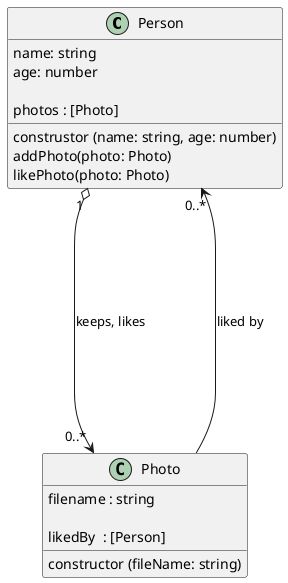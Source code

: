 @startuml Person
class Person {
  name: string
  age: number

  photos : [Photo]
  construstor (name: string, age: number)
  addPhoto(photo: Photo)
  likePhoto(photo: Photo)
}
class Photo {
filename : string

likedBy  : [Person]
constructor (fileName: string)
}

Person "1" o-----> "0..*" Photo : keeps, likes
Photo -----> "0..*" Person : liked by

@enduml
